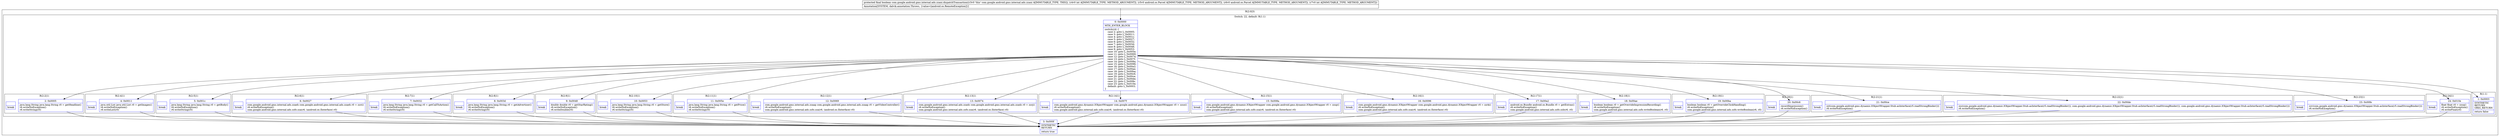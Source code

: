 digraph "CFG forcom.google.android.gms.internal.ads.zzani.dispatchTransaction(ILandroid\/os\/Parcel;Landroid\/os\/Parcel;I)Z" {
subgraph cluster_Region_1088999049 {
label = "R(2:0|3)";
node [shape=record,color=blue];
subgraph cluster_SwitchRegion_1048940033 {
label = "Switch: 22, default: R(1:1)";
node [shape=record,color=blue];
Node_0 [shape=record,label="{0\:\ 0x0000|MTH_ENTER_BLOCK\l|switch(r4) \{\l    case 2: goto L_0x0005;\l    case 3: goto L_0x0011;\l    case 4: goto L_0x001c;\l    case 5: goto L_0x0027;\l    case 6: goto L_0x0032;\l    case 7: goto L_0x003d;\l    case 8: goto L_0x0048;\l    case 9: goto L_0x0053;\l    case 10: goto L_0x005e;\l    case 11: goto L_0x0069;\l    case 12: goto L_0x0074;\l    case 13: goto L_0x007f;\l    case 14: goto L_0x008a;\l    case 15: goto L_0x0096;\l    case 16: goto L_0x00a2;\l    case 17: goto L_0x00ae;\l    case 18: goto L_0x00ba;\l    case 19: goto L_0x00c6;\l    case 20: goto L_0x00ce;\l    case 21: goto L_0x00de;\l    case 22: goto L_0x00fe;\l    case 23: goto L_0x010e;\l    default: goto L_0x0003;\l\}\l}"];
subgraph cluster_Region_1444094413 {
label = "R(2:2|1)";
node [shape=record,color=blue];
Node_2 [shape=record,label="{2\:\ 0x0005|java.lang.String java.lang.String r0 = getHeadline()\lr6.writeNoException()\lr6.writeString(r0)\l}"];
Node_InsnContainer_158046490 [shape=record,label="{|break\l}"];
}
subgraph cluster_Region_1804886186 {
label = "R(2:4|1)";
node [shape=record,color=blue];
Node_4 [shape=record,label="{4\:\ 0x0011|java.util.List java.util.List r0 = getImages()\lr6.writeNoException()\lr6.writeList(r0)\l}"];
Node_InsnContainer_125529585 [shape=record,label="{|break\l}"];
}
subgraph cluster_Region_646942676 {
label = "R(2:5|1)";
node [shape=record,color=blue];
Node_5 [shape=record,label="{5\:\ 0x001c|java.lang.String java.lang.String r0 = getBody()\lr6.writeNoException()\lr6.writeString(r0)\l}"];
Node_InsnContainer_31553297 [shape=record,label="{|break\l}"];
}
subgraph cluster_Region_1041602473 {
label = "R(2:6|1)";
node [shape=record,color=blue];
Node_6 [shape=record,label="{6\:\ 0x0027|com.google.android.gms.internal.ads.zzaeh com.google.android.gms.internal.ads.zzaeh r0 = zzri()\lr6.writeNoException()\lcom.google.android.gms.internal.ads.zzfo.zza(r6, (android.os.IInterface) r0)\l}"];
Node_InsnContainer_319161514 [shape=record,label="{|break\l}"];
}
subgraph cluster_Region_1925840499 {
label = "R(2:7|1)";
node [shape=record,color=blue];
Node_7 [shape=record,label="{7\:\ 0x0032|java.lang.String java.lang.String r0 = getCallToAction()\lr6.writeNoException()\lr6.writeString(r0)\l}"];
Node_InsnContainer_1181805721 [shape=record,label="{|break\l}"];
}
subgraph cluster_Region_952024322 {
label = "R(2:8|1)";
node [shape=record,color=blue];
Node_8 [shape=record,label="{8\:\ 0x003d|java.lang.String java.lang.String r0 = getAdvertiser()\lr6.writeNoException()\lr6.writeString(r0)\l}"];
Node_InsnContainer_448267587 [shape=record,label="{|break\l}"];
}
subgraph cluster_Region_1617890722 {
label = "R(2:9|1)";
node [shape=record,color=blue];
Node_9 [shape=record,label="{9\:\ 0x0048|double double r0 = getStarRating()\lr6.writeNoException()\lr6.writeDouble(r0)\l}"];
Node_InsnContainer_283877626 [shape=record,label="{|break\l}"];
}
subgraph cluster_Region_909068260 {
label = "R(2:10|1)";
node [shape=record,color=blue];
Node_10 [shape=record,label="{10\:\ 0x0053|java.lang.String java.lang.String r0 = getStore()\lr6.writeNoException()\lr6.writeString(r0)\l}"];
Node_InsnContainer_871093529 [shape=record,label="{|break\l}"];
}
subgraph cluster_Region_1656033551 {
label = "R(2:11|1)";
node [shape=record,color=blue];
Node_11 [shape=record,label="{11\:\ 0x005e|java.lang.String java.lang.String r0 = getPrice()\lr6.writeNoException()\lr6.writeString(r0)\l}"];
Node_InsnContainer_1925112793 [shape=record,label="{|break\l}"];
}
subgraph cluster_Region_1940219272 {
label = "R(2:12|1)";
node [shape=record,color=blue];
Node_12 [shape=record,label="{12\:\ 0x0069|com.google.android.gms.internal.ads.zzaap com.google.android.gms.internal.ads.zzaap r0 = getVideoController()\lr6.writeNoException()\lcom.google.android.gms.internal.ads.zzfo.zza(r6, (android.os.IInterface) r0)\l}"];
Node_InsnContainer_687235792 [shape=record,label="{|break\l}"];
}
subgraph cluster_Region_1442841289 {
label = "R(2:13|1)";
node [shape=record,color=blue];
Node_13 [shape=record,label="{13\:\ 0x0074|com.google.android.gms.internal.ads.zzadz com.google.android.gms.internal.ads.zzadz r0 = zzrj()\lr6.writeNoException()\lcom.google.android.gms.internal.ads.zzfo.zza(r6, (android.os.IInterface) r0)\l}"];
Node_InsnContainer_1700260676 [shape=record,label="{|break\l}"];
}
subgraph cluster_Region_783240249 {
label = "R(2:14|1)";
node [shape=record,color=blue];
Node_14 [shape=record,label="{14\:\ 0x007f|com.google.android.gms.dynamic.IObjectWrapper com.google.android.gms.dynamic.IObjectWrapper r0 = zzso()\lr6.writeNoException()\lcom.google.android.gms.internal.ads.zzfo.zza(r6, (android.os.IInterface) r0)\l}"];
Node_InsnContainer_142191082 [shape=record,label="{|break\l}"];
}
subgraph cluster_Region_1549384456 {
label = "R(2:15|1)";
node [shape=record,color=blue];
Node_15 [shape=record,label="{15\:\ 0x008a|com.google.android.gms.dynamic.IObjectWrapper com.google.android.gms.dynamic.IObjectWrapper r0 = zzsp()\lr6.writeNoException()\lcom.google.android.gms.internal.ads.zzfo.zza(r6, (android.os.IInterface) r0)\l}"];
Node_InsnContainer_224146199 [shape=record,label="{|break\l}"];
}
subgraph cluster_Region_2045480300 {
label = "R(2:16|1)";
node [shape=record,color=blue];
Node_16 [shape=record,label="{16\:\ 0x0096|com.google.android.gms.dynamic.IObjectWrapper com.google.android.gms.dynamic.IObjectWrapper r0 = zzrk()\lr6.writeNoException()\lcom.google.android.gms.internal.ads.zzfo.zza(r6, (android.os.IInterface) r0)\l}"];
Node_InsnContainer_380055694 [shape=record,label="{|break\l}"];
}
subgraph cluster_Region_1785877689 {
label = "R(2:17|1)";
node [shape=record,color=blue];
Node_17 [shape=record,label="{17\:\ 0x00a2|android.os.Bundle android.os.Bundle r0 = getExtras()\lr6.writeNoException()\lcom.google.android.gms.internal.ads.zzfo.zzb(r6, r0)\l}"];
Node_InsnContainer_1290859733 [shape=record,label="{|break\l}"];
}
subgraph cluster_Region_1640130754 {
label = "R(2:18|1)";
node [shape=record,color=blue];
Node_18 [shape=record,label="{18\:\ 0x00ae|boolean boolean r0 = getOverrideImpressionRecording()\lr6.writeNoException()\lcom.google.android.gms.internal.ads.zzfo.writeBoolean(r6, r0)\l}"];
Node_InsnContainer_159593048 [shape=record,label="{|break\l}"];
}
subgraph cluster_Region_622860023 {
label = "R(2:19|1)";
node [shape=record,color=blue];
Node_19 [shape=record,label="{19\:\ 0x00ba|boolean boolean r0 = getOverrideClickHandling()\lr6.writeNoException()\lcom.google.android.gms.internal.ads.zzfo.writeBoolean(r6, r0)\l}"];
Node_InsnContainer_1705737460 [shape=record,label="{|break\l}"];
}
subgraph cluster_Region_1252459407 {
label = "R(2:20|1)";
node [shape=record,color=blue];
Node_20 [shape=record,label="{20\:\ 0x00c6|recordImpression()\lr6.writeNoException()\l}"];
Node_InsnContainer_20582482 [shape=record,label="{|break\l}"];
}
subgraph cluster_Region_289141727 {
label = "R(2:21|1)";
node [shape=record,color=blue];
Node_21 [shape=record,label="{21\:\ 0x00ce|zzt(com.google.android.gms.dynamic.IObjectWrapper.Stub.asInterface(r5.readStrongBinder()))\lr6.writeNoException()\l}"];
Node_InsnContainer_801726928 [shape=record,label="{|break\l}"];
}
subgraph cluster_Region_1568715997 {
label = "R(2:22|1)";
node [shape=record,color=blue];
Node_22 [shape=record,label="{22\:\ 0x00de|zzc(com.google.android.gms.dynamic.IObjectWrapper.Stub.asInterface(r5.readStrongBinder()), com.google.android.gms.dynamic.IObjectWrapper.Stub.asInterface(r5.readStrongBinder()), com.google.android.gms.dynamic.IObjectWrapper.Stub.asInterface(r5.readStrongBinder()))\lr6.writeNoException()\l}"];
Node_InsnContainer_216631231 [shape=record,label="{|break\l}"];
}
subgraph cluster_Region_1115830518 {
label = "R(2:23|1)";
node [shape=record,color=blue];
Node_23 [shape=record,label="{23\:\ 0x00fe|zzv(com.google.android.gms.dynamic.IObjectWrapper.Stub.asInterface(r5.readStrongBinder()))\lr6.writeNoException()\l}"];
Node_InsnContainer_648091287 [shape=record,label="{|break\l}"];
}
subgraph cluster_Region_1345873493 {
label = "R(2:24|1)";
node [shape=record,color=blue];
Node_24 [shape=record,label="{24\:\ 0x010e|float float r0 = zzsq()\lr6.writeNoException()\lr6.writeFloat(r0)\l}"];
Node_InsnContainer_2128574658 [shape=record,label="{|break\l}"];
}
subgraph cluster_Region_1053543641 {
label = "R(1:1)";
node [shape=record,color=blue];
Node_1 [shape=record,label="{1\:\ 0x0003|SYNTHETIC\lRETURN\lORIG_RETURN\l|return false\l}"];
}
}
Node_3 [shape=record,label="{3\:\ 0x000f|SYNTHETIC\lRETURN\l|return true\l}"];
}
MethodNode[shape=record,label="{protected final boolean com.google.android.gms.internal.ads.zzani.dispatchTransaction((r3v0 'this' com.google.android.gms.internal.ads.zzani A[IMMUTABLE_TYPE, THIS]), (r4v0 int A[IMMUTABLE_TYPE, METHOD_ARGUMENT]), (r5v0 android.os.Parcel A[IMMUTABLE_TYPE, METHOD_ARGUMENT]), (r6v0 android.os.Parcel A[IMMUTABLE_TYPE, METHOD_ARGUMENT]), (r7v0 int A[IMMUTABLE_TYPE, METHOD_ARGUMENT]))  | Annotation[SYSTEM, dalvik.annotation.Throws, \{value=[android.os.RemoteException]\}]\l}"];
MethodNode -> Node_0;
Node_0 -> Node_1;
Node_0 -> Node_2;
Node_0 -> Node_4;
Node_0 -> Node_5;
Node_0 -> Node_6;
Node_0 -> Node_7;
Node_0 -> Node_8;
Node_0 -> Node_9;
Node_0 -> Node_10;
Node_0 -> Node_11;
Node_0 -> Node_12;
Node_0 -> Node_13;
Node_0 -> Node_14;
Node_0 -> Node_15;
Node_0 -> Node_16;
Node_0 -> Node_17;
Node_0 -> Node_18;
Node_0 -> Node_19;
Node_0 -> Node_20;
Node_0 -> Node_21;
Node_0 -> Node_22;
Node_0 -> Node_23;
Node_0 -> Node_24;
Node_2 -> Node_3;
Node_4 -> Node_3;
Node_5 -> Node_3;
Node_6 -> Node_3;
Node_7 -> Node_3;
Node_8 -> Node_3;
Node_9 -> Node_3;
Node_10 -> Node_3;
Node_11 -> Node_3;
Node_12 -> Node_3;
Node_13 -> Node_3;
Node_14 -> Node_3;
Node_15 -> Node_3;
Node_16 -> Node_3;
Node_17 -> Node_3;
Node_18 -> Node_3;
Node_19 -> Node_3;
Node_20 -> Node_3;
Node_21 -> Node_3;
Node_22 -> Node_3;
Node_23 -> Node_3;
Node_24 -> Node_3;
}

